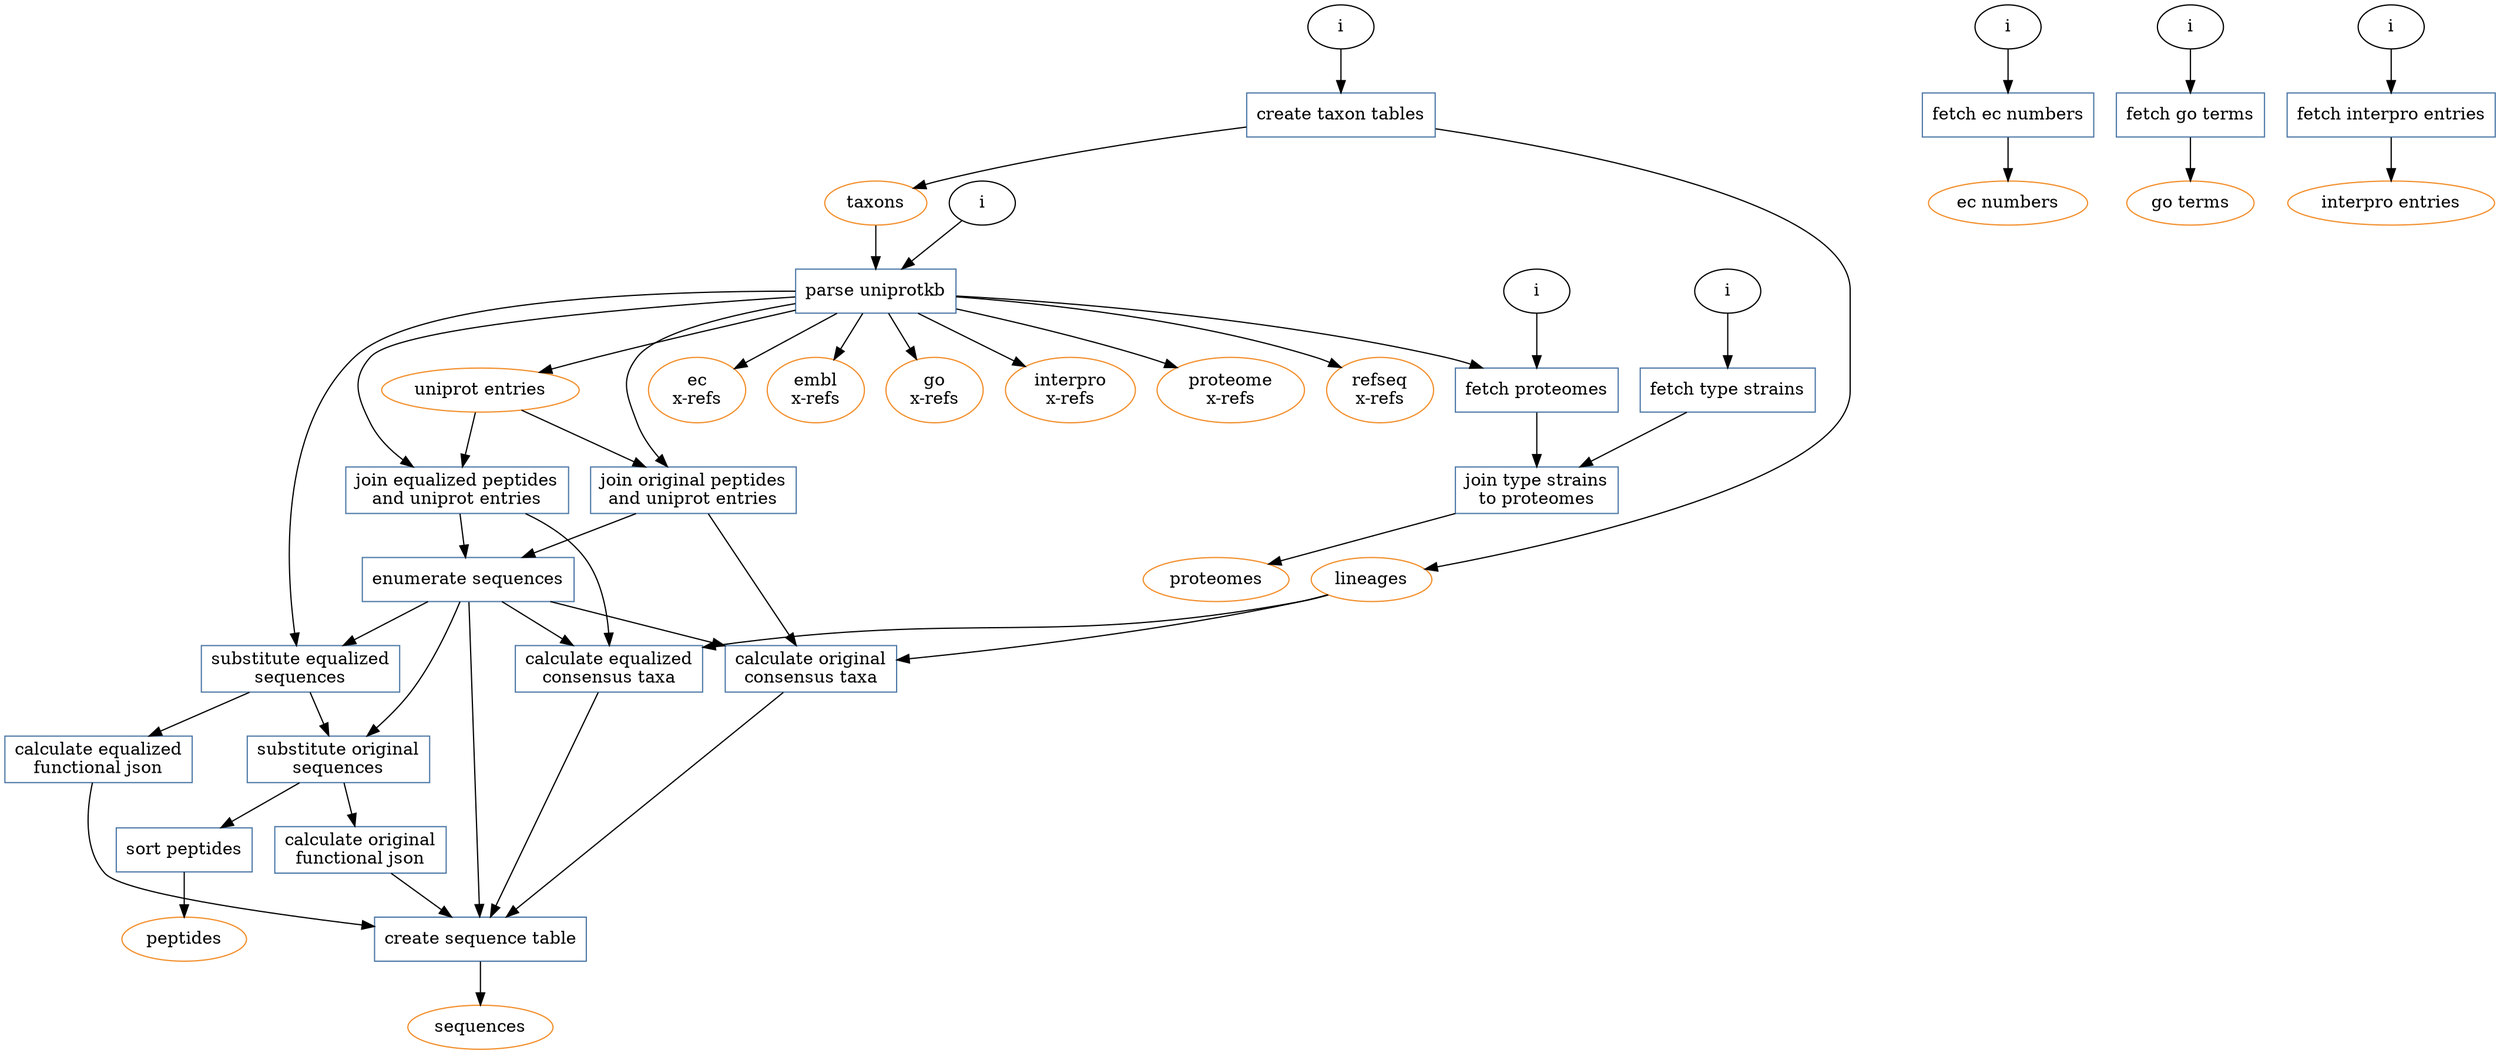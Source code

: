digraph make_database {
calculate_equalized_consensus_taxa [color="#4e79a7",shape=box,label="calculate equalized\nconsensus taxa"]
calculate_equalized_functional_json [color="#4e79a7",shape=box,label="calculate equalized\nfunctional json"]
calculate_original_consensus_taxa [color="#4e79a7",shape=box,label="calculate original\nconsensus taxa"]
calculate_original_functional_json [color="#4e79a7",shape=box,label="calculate original\nfunctional json"]
create_sequence_table [color="#4e79a7",shape=box,label="create sequence table"]
create_taxon_tables [color="#4e79a7",shape=box,label="create taxon tables"]
enumerate_sequences [color="#4e79a7",shape=box,label="enumerate sequences"]
fetch_ec_numbers [color="#4e79a7",shape=box,label="fetch ec numbers"]
fetch_go_terms [color="#4e79a7",shape=box,label="fetch go terms"]
fetch_interpro_entries [color="#4e79a7",shape=box,label="fetch interpro entries"]
fetch_proteomes [color="#4e79a7",shape=box,label="fetch proteomes"]
fetch_type_strains [color="#4e79a7",shape=box,label="fetch type strains"]
join_equalized_peptides_and_uniprot_entries [color="#4e79a7",shape=box,label="join equalized peptides\nand uniprot entries"]
join_original_peptides_and_uniprot_entries [color="#4e79a7",shape=box,label="join original peptides\nand uniprot entries"]
join_type_strains_to_proteomes [color="#4e79a7",shape=box,label="join type strains\nto proteomes"]
parse_uniprotkb [color="#4e79a7",shape=box,label="parse uniprotkb"]
sort_peptides [color="#4e79a7",shape=box,label="sort peptides"]
substitute_equalized_sequences [color="#4e79a7",shape=box,label="substitute equalized\nsequences"]
substitute_original_sequences [color="#4e79a7",shape=box,label="substitute original\nsequences"]

i1 [label="i"]
i2 [label="i"]
i3 [label="i"]
i4 [label="i"]
i5 [label="i"]
i6 [label="i"]
i7 [label="i"]

ec_crossreferences [color="#f28e2b",label="ec\nx-refs"]
ec_numbers [color="#f28e2b",label="ec numbers"]
embl_crossreferences [color="#f28e2b",label="embl\nx-refs"]
go_crossreferences [color="#f28e2b",label="go\nx-refs"]
go_terms [color="#f28e2b",label="go terms"]
interpro_crossreferences [color="#f28e2b",label="interpro\nx-refs"]
interpro_entries [color="#f28e2b",label="interpro entries"]
lineages [color="#f28e2b",label="lineages"]
peptides [color="#f28e2b",label="peptides"]
proteome_crossreferences [color="#f28e2b",label="proteome\nx-refs"]
proteomes [color="#f28e2b",label="proteomes"]
refseq_crossreferences [color="#f28e2b",label="refseq\nx-refs"]
sequences [color="#f28e2b",label="sequences"]
taxons [color="#f28e2b",label="taxons"]
uniprot_entries [color="#f28e2b",label="uniprot entries"]

i1 -> create_taxon_tables
create_taxon_tables -> lineages
create_taxon_tables -> taxons
lineages -> calculate_equalized_consensus_taxa
lineages -> calculate_original_consensus_taxa
taxons -> parse_uniprotkb
calculate_equalized_consensus_taxa -> create_sequence_table
calculate_original_consensus_taxa -> create_sequence_table
parse_uniprotkb -> ec_crossreferences
parse_uniprotkb -> embl_crossreferences
parse_uniprotkb -> go_crossreferences
parse_uniprotkb -> interpro_crossreferences
parse_uniprotkb -> proteome_crossreferences
parse_uniprotkb -> refseq_crossreferences
parse_uniprotkb -> substitute_equalized_sequences
parse_uniprotkb -> uniprot_entries
parse_uniprotkb -> fetch_proteomes
parse_uniprotkb -> join_equalized_peptides_and_uniprot_entries
parse_uniprotkb -> join_original_peptides_and_uniprot_entries
create_sequence_table -> sequences
substitute_equalized_sequences -> calculate_equalized_functional_json
substitute_equalized_sequences -> substitute_original_sequences
uniprot_entries -> join_equalized_peptides_and_uniprot_entries
uniprot_entries -> join_original_peptides_and_uniprot_entries
fetch_proteomes -> join_type_strains_to_proteomes
join_equalized_peptides_and_uniprot_entries -> calculate_equalized_consensus_taxa
join_equalized_peptides_and_uniprot_entries -> enumerate_sequences
join_original_peptides_and_uniprot_entries -> calculate_original_consensus_taxa
join_original_peptides_and_uniprot_entries -> enumerate_sequences
calculate_equalized_functional_json -> create_sequence_table
substitute_original_sequences -> calculate_original_functional_json
substitute_original_sequences -> sort_peptides
join_type_strains_to_proteomes -> proteomes
enumerate_sequences -> create_sequence_table
enumerate_sequences -> substitute_equalized_sequences
enumerate_sequences -> substitute_original_sequences
enumerate_sequences -> calculate_equalized_consensus_taxa
enumerate_sequences -> calculate_original_consensus_taxa
calculate_original_functional_json -> create_sequence_table
sort_peptides -> peptides
i2 -> fetch_proteomes
i3 -> fetch_type_strains
fetch_type_strains -> join_type_strains_to_proteomes
i4 -> fetch_ec_numbers
fetch_ec_numbers -> ec_numbers
i5 -> fetch_go_terms
fetch_go_terms -> go_terms
i6 -> fetch_interpro_entries
fetch_interpro_entries -> interpro_entries
i7 -> parse_uniprotkb
}
